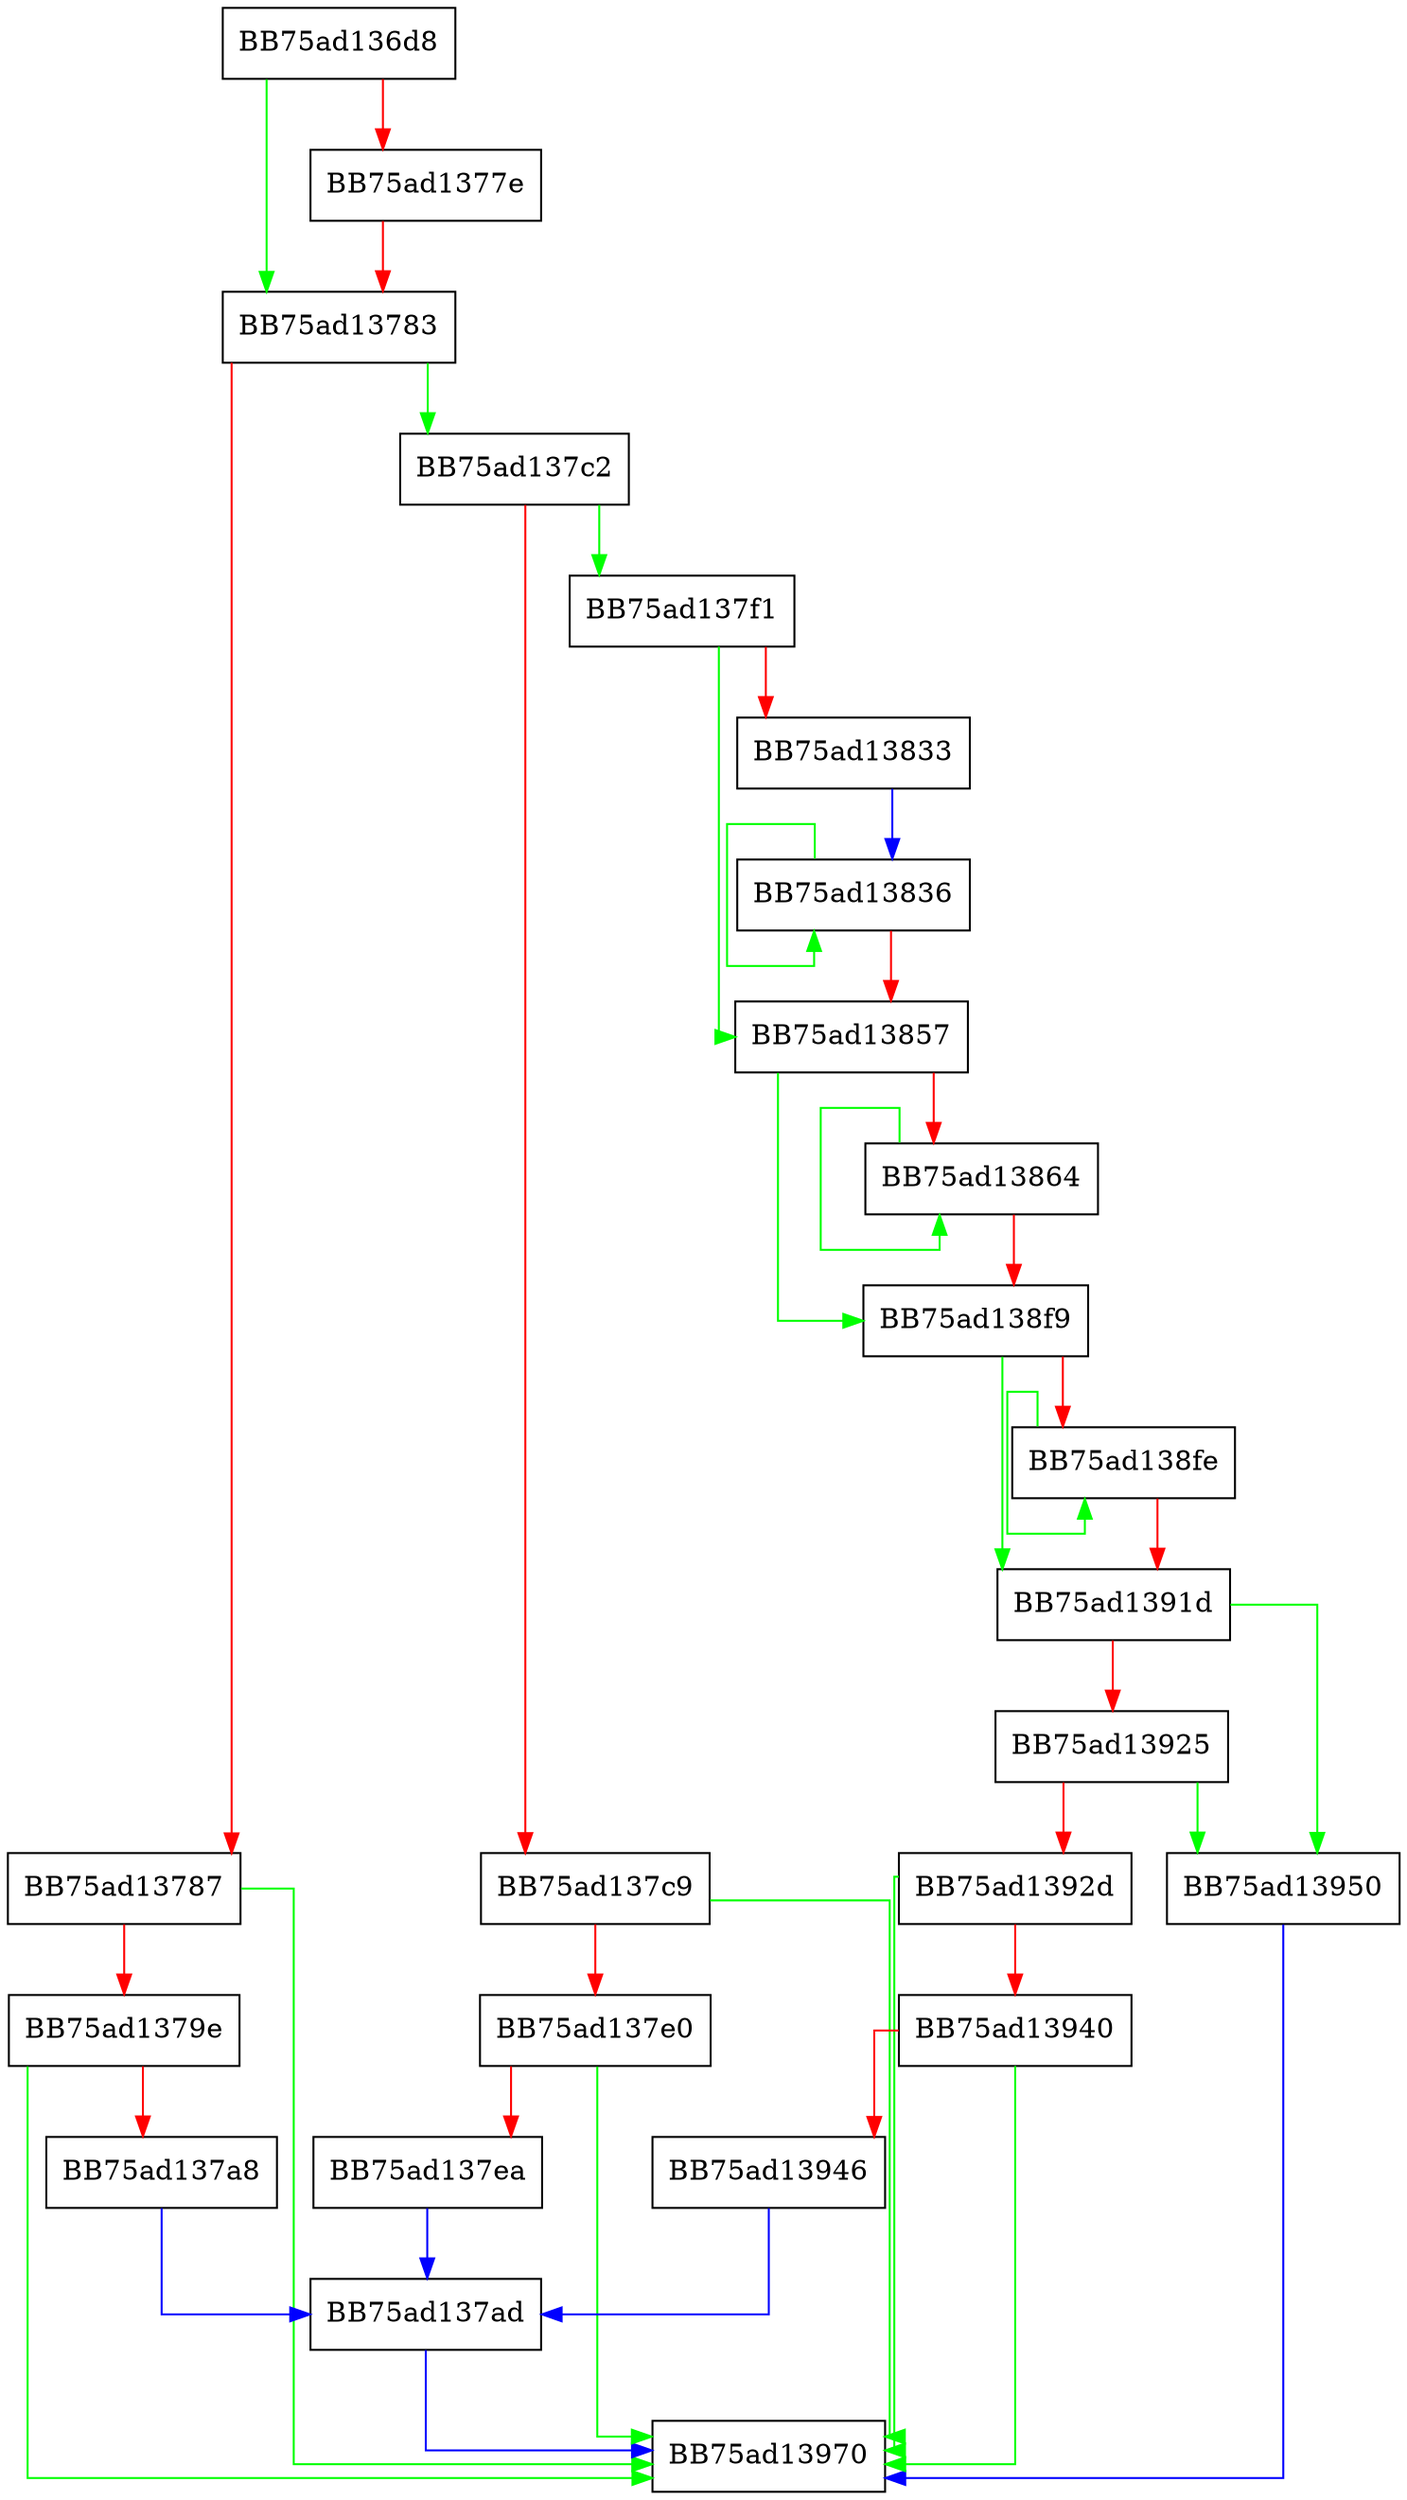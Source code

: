 digraph VerifyDebugVersionFurther {
  node [shape="box"];
  graph [splines=ortho];
  BB75ad136d8 -> BB75ad13783 [color="green"];
  BB75ad136d8 -> BB75ad1377e [color="red"];
  BB75ad1377e -> BB75ad13783 [color="red"];
  BB75ad13783 -> BB75ad137c2 [color="green"];
  BB75ad13783 -> BB75ad13787 [color="red"];
  BB75ad13787 -> BB75ad13970 [color="green"];
  BB75ad13787 -> BB75ad1379e [color="red"];
  BB75ad1379e -> BB75ad13970 [color="green"];
  BB75ad1379e -> BB75ad137a8 [color="red"];
  BB75ad137a8 -> BB75ad137ad [color="blue"];
  BB75ad137ad -> BB75ad13970 [color="blue"];
  BB75ad137c2 -> BB75ad137f1 [color="green"];
  BB75ad137c2 -> BB75ad137c9 [color="red"];
  BB75ad137c9 -> BB75ad13970 [color="green"];
  BB75ad137c9 -> BB75ad137e0 [color="red"];
  BB75ad137e0 -> BB75ad13970 [color="green"];
  BB75ad137e0 -> BB75ad137ea [color="red"];
  BB75ad137ea -> BB75ad137ad [color="blue"];
  BB75ad137f1 -> BB75ad13857 [color="green"];
  BB75ad137f1 -> BB75ad13833 [color="red"];
  BB75ad13833 -> BB75ad13836 [color="blue"];
  BB75ad13836 -> BB75ad13836 [color="green"];
  BB75ad13836 -> BB75ad13857 [color="red"];
  BB75ad13857 -> BB75ad138f9 [color="green"];
  BB75ad13857 -> BB75ad13864 [color="red"];
  BB75ad13864 -> BB75ad13864 [color="green"];
  BB75ad13864 -> BB75ad138f9 [color="red"];
  BB75ad138f9 -> BB75ad1391d [color="green"];
  BB75ad138f9 -> BB75ad138fe [color="red"];
  BB75ad138fe -> BB75ad138fe [color="green"];
  BB75ad138fe -> BB75ad1391d [color="red"];
  BB75ad1391d -> BB75ad13950 [color="green"];
  BB75ad1391d -> BB75ad13925 [color="red"];
  BB75ad13925 -> BB75ad13950 [color="green"];
  BB75ad13925 -> BB75ad1392d [color="red"];
  BB75ad1392d -> BB75ad13970 [color="green"];
  BB75ad1392d -> BB75ad13940 [color="red"];
  BB75ad13940 -> BB75ad13970 [color="green"];
  BB75ad13940 -> BB75ad13946 [color="red"];
  BB75ad13946 -> BB75ad137ad [color="blue"];
  BB75ad13950 -> BB75ad13970 [color="blue"];
}